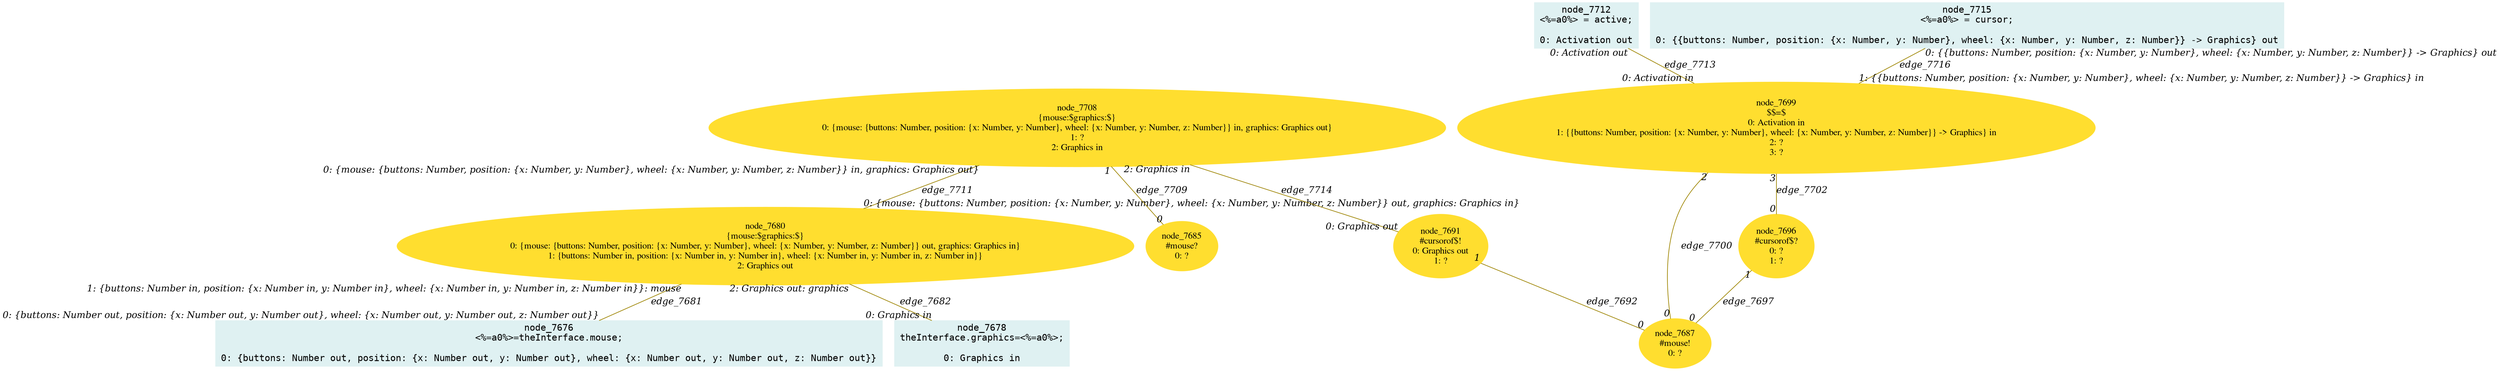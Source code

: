 digraph g{node_7676 [shape="box", style="filled", color="#dff1f2", fontname="Courier", label="node_7676
<%=a0%>=theInterface.mouse;

0: {buttons: Number out, position: {x: Number out, y: Number out}, wheel: {x: Number out, y: Number out, z: Number out}}" ]
node_7678 [shape="box", style="filled", color="#dff1f2", fontname="Courier", label="node_7678
theInterface.graphics=<%=a0%>;

0: Graphics in" ]
node_7680 [shape="ellipse", style="filled", color="#ffde2f", fontname="Times", label="node_7680
{mouse:$graphics:$}
0: {mouse: {buttons: Number, position: {x: Number, y: Number}, wheel: {x: Number, y: Number, z: Number}} out, graphics: Graphics in}
1: {buttons: Number in, position: {x: Number in, y: Number in}, wheel: {x: Number in, y: Number in, z: Number in}}
2: Graphics out" ]
node_7685 [shape="ellipse", style="filled", color="#ffde2f", fontname="Times", label="node_7685
#mouse?
0: ?" ]
node_7687 [shape="ellipse", style="filled", color="#ffde2f", fontname="Times", label="node_7687
#mouse!
0: ?" ]
node_7691 [shape="ellipse", style="filled", color="#ffde2f", fontname="Times", label="node_7691
#cursorof$!
0: Graphics out
1: ?" ]
node_7696 [shape="ellipse", style="filled", color="#ffde2f", fontname="Times", label="node_7696
#cursorof$?
0: ?
1: ?" ]
node_7699 [shape="ellipse", style="filled", color="#ffde2f", fontname="Times", label="node_7699
$$=$
0: Activation in
1: {{buttons: Number, position: {x: Number, y: Number}, wheel: {x: Number, y: Number, z: Number}} -> Graphics} in
2: ?
3: ?" ]
node_7708 [shape="ellipse", style="filled", color="#ffde2f", fontname="Times", label="node_7708
{mouse:$graphics:$}
0: {mouse: {buttons: Number, position: {x: Number, y: Number}, wheel: {x: Number, y: Number, z: Number}} in, graphics: Graphics out}
1: ?
2: Graphics in" ]
node_7712 [shape="box", style="filled", color="#dff1f2", fontname="Courier", label="node_7712
<%=a0%> = active;

0: Activation out" ]
node_7715 [shape="box", style="filled", color="#dff1f2", fontname="Courier", label="node_7715
<%=a0%> = cursor;

0: {{buttons: Number, position: {x: Number, y: Number}, wheel: {x: Number, y: Number, z: Number}} -> Graphics} out" ]
node_7680 -> node_7676 [dir=none, arrowHead=none, fontname="Times-Italic", arrowsize=1, color="#9d8400", label="edge_7681",  headlabel="0: {buttons: Number out, position: {x: Number out, y: Number out}, wheel: {x: Number out, y: Number out, z: Number out}}", taillabel="1: {buttons: Number in, position: {x: Number in, y: Number in}, wheel: {x: Number in, y: Number in, z: Number in}}: mouse" ]
node_7680 -> node_7678 [dir=none, arrowHead=none, fontname="Times-Italic", arrowsize=1, color="#9d8400", label="edge_7682",  headlabel="0: Graphics in", taillabel="2: Graphics out: graphics" ]
node_7691 -> node_7687 [dir=none, arrowHead=none, fontname="Times-Italic", arrowsize=1, color="#9d8400", label="edge_7692",  headlabel="0", taillabel="1" ]
node_7696 -> node_7687 [dir=none, arrowHead=none, fontname="Times-Italic", arrowsize=1, color="#9d8400", label="edge_7697",  headlabel="0", taillabel="1" ]
node_7699 -> node_7687 [dir=none, arrowHead=none, fontname="Times-Italic", arrowsize=1, color="#9d8400", label="edge_7700",  headlabel="0", taillabel="2" ]
node_7699 -> node_7696 [dir=none, arrowHead=none, fontname="Times-Italic", arrowsize=1, color="#9d8400", label="edge_7702",  headlabel="0", taillabel="3" ]
node_7708 -> node_7685 [dir=none, arrowHead=none, fontname="Times-Italic", arrowsize=1, color="#9d8400", label="edge_7709",  headlabel="0", taillabel="1" ]
node_7708 -> node_7680 [dir=none, arrowHead=none, fontname="Times-Italic", arrowsize=1, color="#9d8400", label="edge_7711",  headlabel="0: {mouse: {buttons: Number, position: {x: Number, y: Number}, wheel: {x: Number, y: Number, z: Number}} out, graphics: Graphics in}", taillabel="0: {mouse: {buttons: Number, position: {x: Number, y: Number}, wheel: {x: Number, y: Number, z: Number}} in, graphics: Graphics out}" ]
node_7712 -> node_7699 [dir=none, arrowHead=none, fontname="Times-Italic", arrowsize=1, color="#9d8400", label="edge_7713",  headlabel="0: Activation in", taillabel="0: Activation out" ]
node_7708 -> node_7691 [dir=none, arrowHead=none, fontname="Times-Italic", arrowsize=1, color="#9d8400", label="edge_7714",  headlabel="0: Graphics out", taillabel="2: Graphics in" ]
node_7715 -> node_7699 [dir=none, arrowHead=none, fontname="Times-Italic", arrowsize=1, color="#9d8400", label="edge_7716",  headlabel="1: {{buttons: Number, position: {x: Number, y: Number}, wheel: {x: Number, y: Number, z: Number}} -> Graphics} in", taillabel="0: {{buttons: Number, position: {x: Number, y: Number}, wheel: {x: Number, y: Number, z: Number}} -> Graphics} out" ]
}
